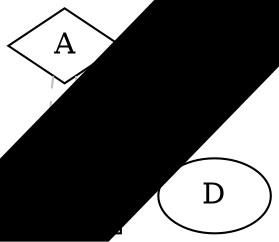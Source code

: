 digraph test340282366920938463463374607431768211458 {

  A [shape=diamond]
  B [shape=box]
  C [shape=circle]

  A -> B [style=dashed, color=grey]
  A -> B [style=dashed, color=grey]
  A -> D [penwidth=32768, arrowhead=none]

}
